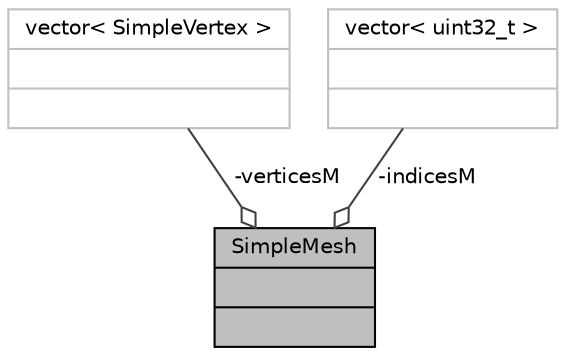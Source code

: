 digraph "SimpleMesh"
{
 // LATEX_PDF_SIZE
  edge [fontname="Helvetica",fontsize="10",labelfontname="Helvetica",labelfontsize="10"];
  node [fontname="Helvetica",fontsize="10",shape=record];
  Node1 [label="{SimpleMesh\n||}",height=0.2,width=0.4,color="black", fillcolor="grey75", style="filled", fontcolor="black",tooltip=" "];
  Node2 -> Node1 [color="grey25",fontsize="10",style="solid",label=" -verticesM" ,arrowhead="odiamond",fontname="Helvetica"];
  Node2 [label="{vector\< SimpleVertex \>\n||}",height=0.2,width=0.4,color="grey75", fillcolor="white", style="filled",tooltip=" "];
  Node3 -> Node1 [color="grey25",fontsize="10",style="solid",label=" -indicesM" ,arrowhead="odiamond",fontname="Helvetica"];
  Node3 [label="{vector\< uint32_t \>\n||}",height=0.2,width=0.4,color="grey75", fillcolor="white", style="filled",tooltip=" "];
}
